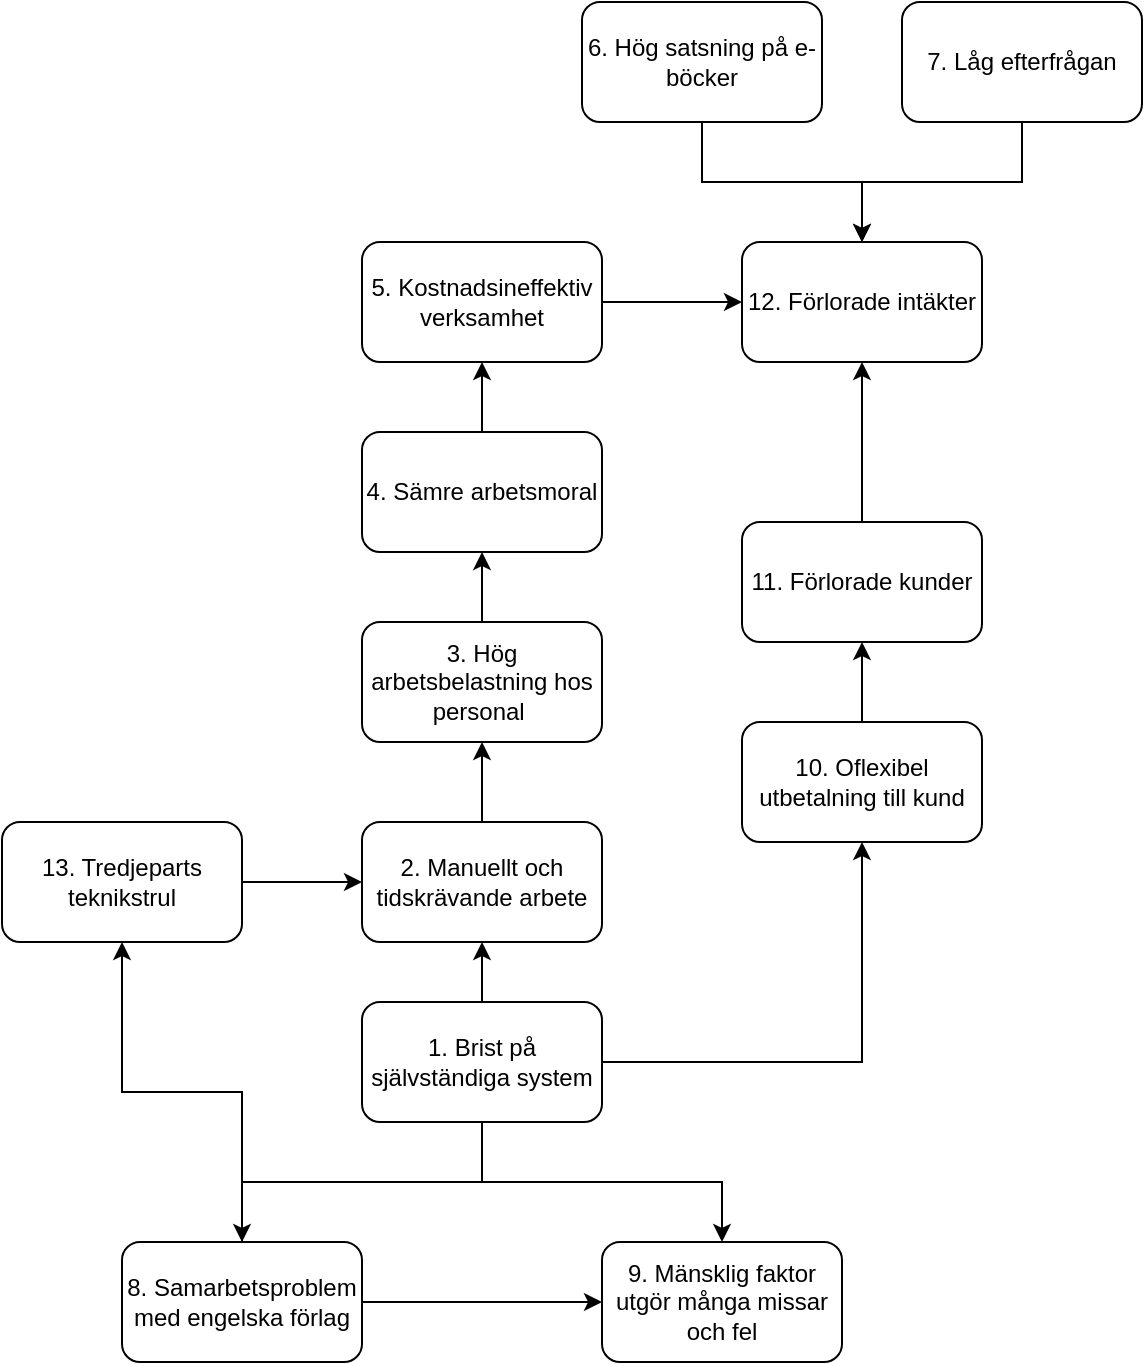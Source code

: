 <mxfile version="20.8.22" type="github">
  <diagram id="C5RBs43oDa-KdzZeNtuy" name="Page-1">
    <mxGraphModel dx="1871" dy="1120" grid="1" gridSize="10" guides="1" tooltips="1" connect="1" arrows="1" fold="1" page="1" pageScale="1" pageWidth="827" pageHeight="1169" math="0" shadow="0">
      <root>
        <mxCell id="WIyWlLk6GJQsqaUBKTNV-0" />
        <mxCell id="WIyWlLk6GJQsqaUBKTNV-1" parent="WIyWlLk6GJQsqaUBKTNV-0" />
        <mxCell id="3OaZ87UKhvRS_r4vwTOK-12" style="edgeStyle=orthogonalEdgeStyle;rounded=0;orthogonalLoop=1;jettySize=auto;html=1;" edge="1" parent="WIyWlLk6GJQsqaUBKTNV-1" source="3OaZ87UKhvRS_r4vwTOK-0" target="3OaZ87UKhvRS_r4vwTOK-1">
          <mxGeometry relative="1" as="geometry" />
        </mxCell>
        <mxCell id="3OaZ87UKhvRS_r4vwTOK-16" style="edgeStyle=orthogonalEdgeStyle;rounded=0;orthogonalLoop=1;jettySize=auto;html=1;" edge="1" parent="WIyWlLk6GJQsqaUBKTNV-1" source="3OaZ87UKhvRS_r4vwTOK-0" target="3OaZ87UKhvRS_r4vwTOK-15">
          <mxGeometry relative="1" as="geometry" />
        </mxCell>
        <mxCell id="3OaZ87UKhvRS_r4vwTOK-22" style="edgeStyle=orthogonalEdgeStyle;rounded=0;orthogonalLoop=1;jettySize=auto;html=1;entryX=0.5;entryY=1;entryDx=0;entryDy=0;" edge="1" parent="WIyWlLk6GJQsqaUBKTNV-1" source="3OaZ87UKhvRS_r4vwTOK-0" target="3OaZ87UKhvRS_r4vwTOK-6">
          <mxGeometry relative="1" as="geometry" />
        </mxCell>
        <mxCell id="3OaZ87UKhvRS_r4vwTOK-23" value="" style="edgeStyle=orthogonalEdgeStyle;rounded=0;orthogonalLoop=1;jettySize=auto;html=1;" edge="1" parent="WIyWlLk6GJQsqaUBKTNV-1" source="3OaZ87UKhvRS_r4vwTOK-0" target="3OaZ87UKhvRS_r4vwTOK-2">
          <mxGeometry relative="1" as="geometry" />
        </mxCell>
        <mxCell id="3OaZ87UKhvRS_r4vwTOK-0" value="1. Brist på självständiga system" style="rounded=1;whiteSpace=wrap;html=1;" vertex="1" parent="WIyWlLk6GJQsqaUBKTNV-1">
          <mxGeometry x="280" y="810" width="120" height="60" as="geometry" />
        </mxCell>
        <mxCell id="3OaZ87UKhvRS_r4vwTOK-36" style="edgeStyle=orthogonalEdgeStyle;rounded=0;orthogonalLoop=1;jettySize=auto;html=1;entryX=0;entryY=0.5;entryDx=0;entryDy=0;" edge="1" parent="WIyWlLk6GJQsqaUBKTNV-1" source="3OaZ87UKhvRS_r4vwTOK-1" target="3OaZ87UKhvRS_r4vwTOK-15">
          <mxGeometry relative="1" as="geometry" />
        </mxCell>
        <mxCell id="3OaZ87UKhvRS_r4vwTOK-40" style="edgeStyle=orthogonalEdgeStyle;rounded=0;orthogonalLoop=1;jettySize=auto;html=1;" edge="1" parent="WIyWlLk6GJQsqaUBKTNV-1" source="3OaZ87UKhvRS_r4vwTOK-1" target="3OaZ87UKhvRS_r4vwTOK-37">
          <mxGeometry relative="1" as="geometry" />
        </mxCell>
        <mxCell id="3OaZ87UKhvRS_r4vwTOK-1" value="8. Samarbetsproblem med engelska förlag" style="rounded=1;whiteSpace=wrap;html=1;" vertex="1" parent="WIyWlLk6GJQsqaUBKTNV-1">
          <mxGeometry x="160" y="930" width="120" height="60" as="geometry" />
        </mxCell>
        <mxCell id="3OaZ87UKhvRS_r4vwTOK-29" style="edgeStyle=orthogonalEdgeStyle;rounded=0;orthogonalLoop=1;jettySize=auto;html=1;entryX=0.5;entryY=1;entryDx=0;entryDy=0;" edge="1" parent="WIyWlLk6GJQsqaUBKTNV-1" source="3OaZ87UKhvRS_r4vwTOK-2" target="3OaZ87UKhvRS_r4vwTOK-4">
          <mxGeometry relative="1" as="geometry" />
        </mxCell>
        <mxCell id="3OaZ87UKhvRS_r4vwTOK-2" value="2. Manuellt och tidskrävande arbete" style="rounded=1;whiteSpace=wrap;html=1;" vertex="1" parent="WIyWlLk6GJQsqaUBKTNV-1">
          <mxGeometry x="280" y="720" width="120" height="60" as="geometry" />
        </mxCell>
        <mxCell id="3OaZ87UKhvRS_r4vwTOK-30" style="edgeStyle=orthogonalEdgeStyle;rounded=0;orthogonalLoop=1;jettySize=auto;html=1;entryX=0.5;entryY=1;entryDx=0;entryDy=0;" edge="1" parent="WIyWlLk6GJQsqaUBKTNV-1" source="3OaZ87UKhvRS_r4vwTOK-4" target="3OaZ87UKhvRS_r4vwTOK-27">
          <mxGeometry relative="1" as="geometry" />
        </mxCell>
        <mxCell id="3OaZ87UKhvRS_r4vwTOK-4" value="3. Hög arbetsbelastning hos personal&amp;nbsp;" style="rounded=1;whiteSpace=wrap;html=1;" vertex="1" parent="WIyWlLk6GJQsqaUBKTNV-1">
          <mxGeometry x="280" y="620" width="120" height="60" as="geometry" />
        </mxCell>
        <mxCell id="3OaZ87UKhvRS_r4vwTOK-5" value="12. Förlorade intäkter" style="rounded=1;whiteSpace=wrap;html=1;" vertex="1" parent="WIyWlLk6GJQsqaUBKTNV-1">
          <mxGeometry x="470" y="430" width="120" height="60" as="geometry" />
        </mxCell>
        <mxCell id="3OaZ87UKhvRS_r4vwTOK-10" value="" style="edgeStyle=orthogonalEdgeStyle;rounded=0;orthogonalLoop=1;jettySize=auto;html=1;" edge="1" parent="WIyWlLk6GJQsqaUBKTNV-1" source="3OaZ87UKhvRS_r4vwTOK-6" target="3OaZ87UKhvRS_r4vwTOK-8">
          <mxGeometry relative="1" as="geometry" />
        </mxCell>
        <mxCell id="3OaZ87UKhvRS_r4vwTOK-6" value="10. Oflexibel utbetalning till kund" style="rounded=1;whiteSpace=wrap;html=1;" vertex="1" parent="WIyWlLk6GJQsqaUBKTNV-1">
          <mxGeometry x="470" y="670" width="120" height="60" as="geometry" />
        </mxCell>
        <mxCell id="3OaZ87UKhvRS_r4vwTOK-11" value="" style="edgeStyle=orthogonalEdgeStyle;rounded=0;orthogonalLoop=1;jettySize=auto;html=1;" edge="1" parent="WIyWlLk6GJQsqaUBKTNV-1" source="3OaZ87UKhvRS_r4vwTOK-8" target="3OaZ87UKhvRS_r4vwTOK-5">
          <mxGeometry relative="1" as="geometry" />
        </mxCell>
        <mxCell id="3OaZ87UKhvRS_r4vwTOK-8" value="11. Förlorade kunder" style="rounded=1;whiteSpace=wrap;html=1;" vertex="1" parent="WIyWlLk6GJQsqaUBKTNV-1">
          <mxGeometry x="470" y="570" width="120" height="60" as="geometry" />
        </mxCell>
        <mxCell id="3OaZ87UKhvRS_r4vwTOK-34" style="edgeStyle=orthogonalEdgeStyle;rounded=0;orthogonalLoop=1;jettySize=auto;html=1;entryX=0.5;entryY=0;entryDx=0;entryDy=0;" edge="1" parent="WIyWlLk6GJQsqaUBKTNV-1" source="3OaZ87UKhvRS_r4vwTOK-13" target="3OaZ87UKhvRS_r4vwTOK-5">
          <mxGeometry relative="1" as="geometry" />
        </mxCell>
        <mxCell id="3OaZ87UKhvRS_r4vwTOK-13" value="6. Hög satsning på e-böcker" style="rounded=1;whiteSpace=wrap;html=1;" vertex="1" parent="WIyWlLk6GJQsqaUBKTNV-1">
          <mxGeometry x="390" y="310" width="120" height="60" as="geometry" />
        </mxCell>
        <mxCell id="3OaZ87UKhvRS_r4vwTOK-35" style="edgeStyle=orthogonalEdgeStyle;rounded=0;orthogonalLoop=1;jettySize=auto;html=1;entryX=0.5;entryY=0;entryDx=0;entryDy=0;" edge="1" parent="WIyWlLk6GJQsqaUBKTNV-1" source="3OaZ87UKhvRS_r4vwTOK-14" target="3OaZ87UKhvRS_r4vwTOK-5">
          <mxGeometry relative="1" as="geometry" />
        </mxCell>
        <mxCell id="3OaZ87UKhvRS_r4vwTOK-14" value="7. Låg efterfrågan" style="rounded=1;whiteSpace=wrap;html=1;" vertex="1" parent="WIyWlLk6GJQsqaUBKTNV-1">
          <mxGeometry x="550" y="310" width="120" height="60" as="geometry" />
        </mxCell>
        <mxCell id="3OaZ87UKhvRS_r4vwTOK-15" value="9. Mänsklig faktor utgör många missar och fel" style="rounded=1;whiteSpace=wrap;html=1;" vertex="1" parent="WIyWlLk6GJQsqaUBKTNV-1">
          <mxGeometry x="400" y="930" width="120" height="60" as="geometry" />
        </mxCell>
        <mxCell id="3OaZ87UKhvRS_r4vwTOK-25" style="edgeStyle=orthogonalEdgeStyle;rounded=0;orthogonalLoop=1;jettySize=auto;html=1;entryX=0;entryY=0.5;entryDx=0;entryDy=0;" edge="1" parent="WIyWlLk6GJQsqaUBKTNV-1" source="3OaZ87UKhvRS_r4vwTOK-21" target="3OaZ87UKhvRS_r4vwTOK-5">
          <mxGeometry relative="1" as="geometry" />
        </mxCell>
        <mxCell id="3OaZ87UKhvRS_r4vwTOK-21" value="5. Kostnadsineffektiv verksamhet" style="rounded=1;whiteSpace=wrap;html=1;" vertex="1" parent="WIyWlLk6GJQsqaUBKTNV-1">
          <mxGeometry x="280" y="430" width="120" height="60" as="geometry" />
        </mxCell>
        <mxCell id="3OaZ87UKhvRS_r4vwTOK-31" style="edgeStyle=orthogonalEdgeStyle;rounded=0;orthogonalLoop=1;jettySize=auto;html=1;entryX=0.5;entryY=1;entryDx=0;entryDy=0;" edge="1" parent="WIyWlLk6GJQsqaUBKTNV-1" source="3OaZ87UKhvRS_r4vwTOK-27" target="3OaZ87UKhvRS_r4vwTOK-21">
          <mxGeometry relative="1" as="geometry" />
        </mxCell>
        <mxCell id="3OaZ87UKhvRS_r4vwTOK-27" value="4. Sämre arbetsmoral" style="rounded=1;whiteSpace=wrap;html=1;" vertex="1" parent="WIyWlLk6GJQsqaUBKTNV-1">
          <mxGeometry x="280" y="525" width="120" height="60" as="geometry" />
        </mxCell>
        <mxCell id="3OaZ87UKhvRS_r4vwTOK-41" style="edgeStyle=orthogonalEdgeStyle;rounded=0;orthogonalLoop=1;jettySize=auto;html=1;entryX=0;entryY=0.5;entryDx=0;entryDy=0;" edge="1" parent="WIyWlLk6GJQsqaUBKTNV-1" source="3OaZ87UKhvRS_r4vwTOK-37" target="3OaZ87UKhvRS_r4vwTOK-2">
          <mxGeometry relative="1" as="geometry" />
        </mxCell>
        <mxCell id="3OaZ87UKhvRS_r4vwTOK-37" value="13. Tredjeparts teknikstrul" style="rounded=1;whiteSpace=wrap;html=1;" vertex="1" parent="WIyWlLk6GJQsqaUBKTNV-1">
          <mxGeometry x="100" y="720" width="120" height="60" as="geometry" />
        </mxCell>
      </root>
    </mxGraphModel>
  </diagram>
</mxfile>
